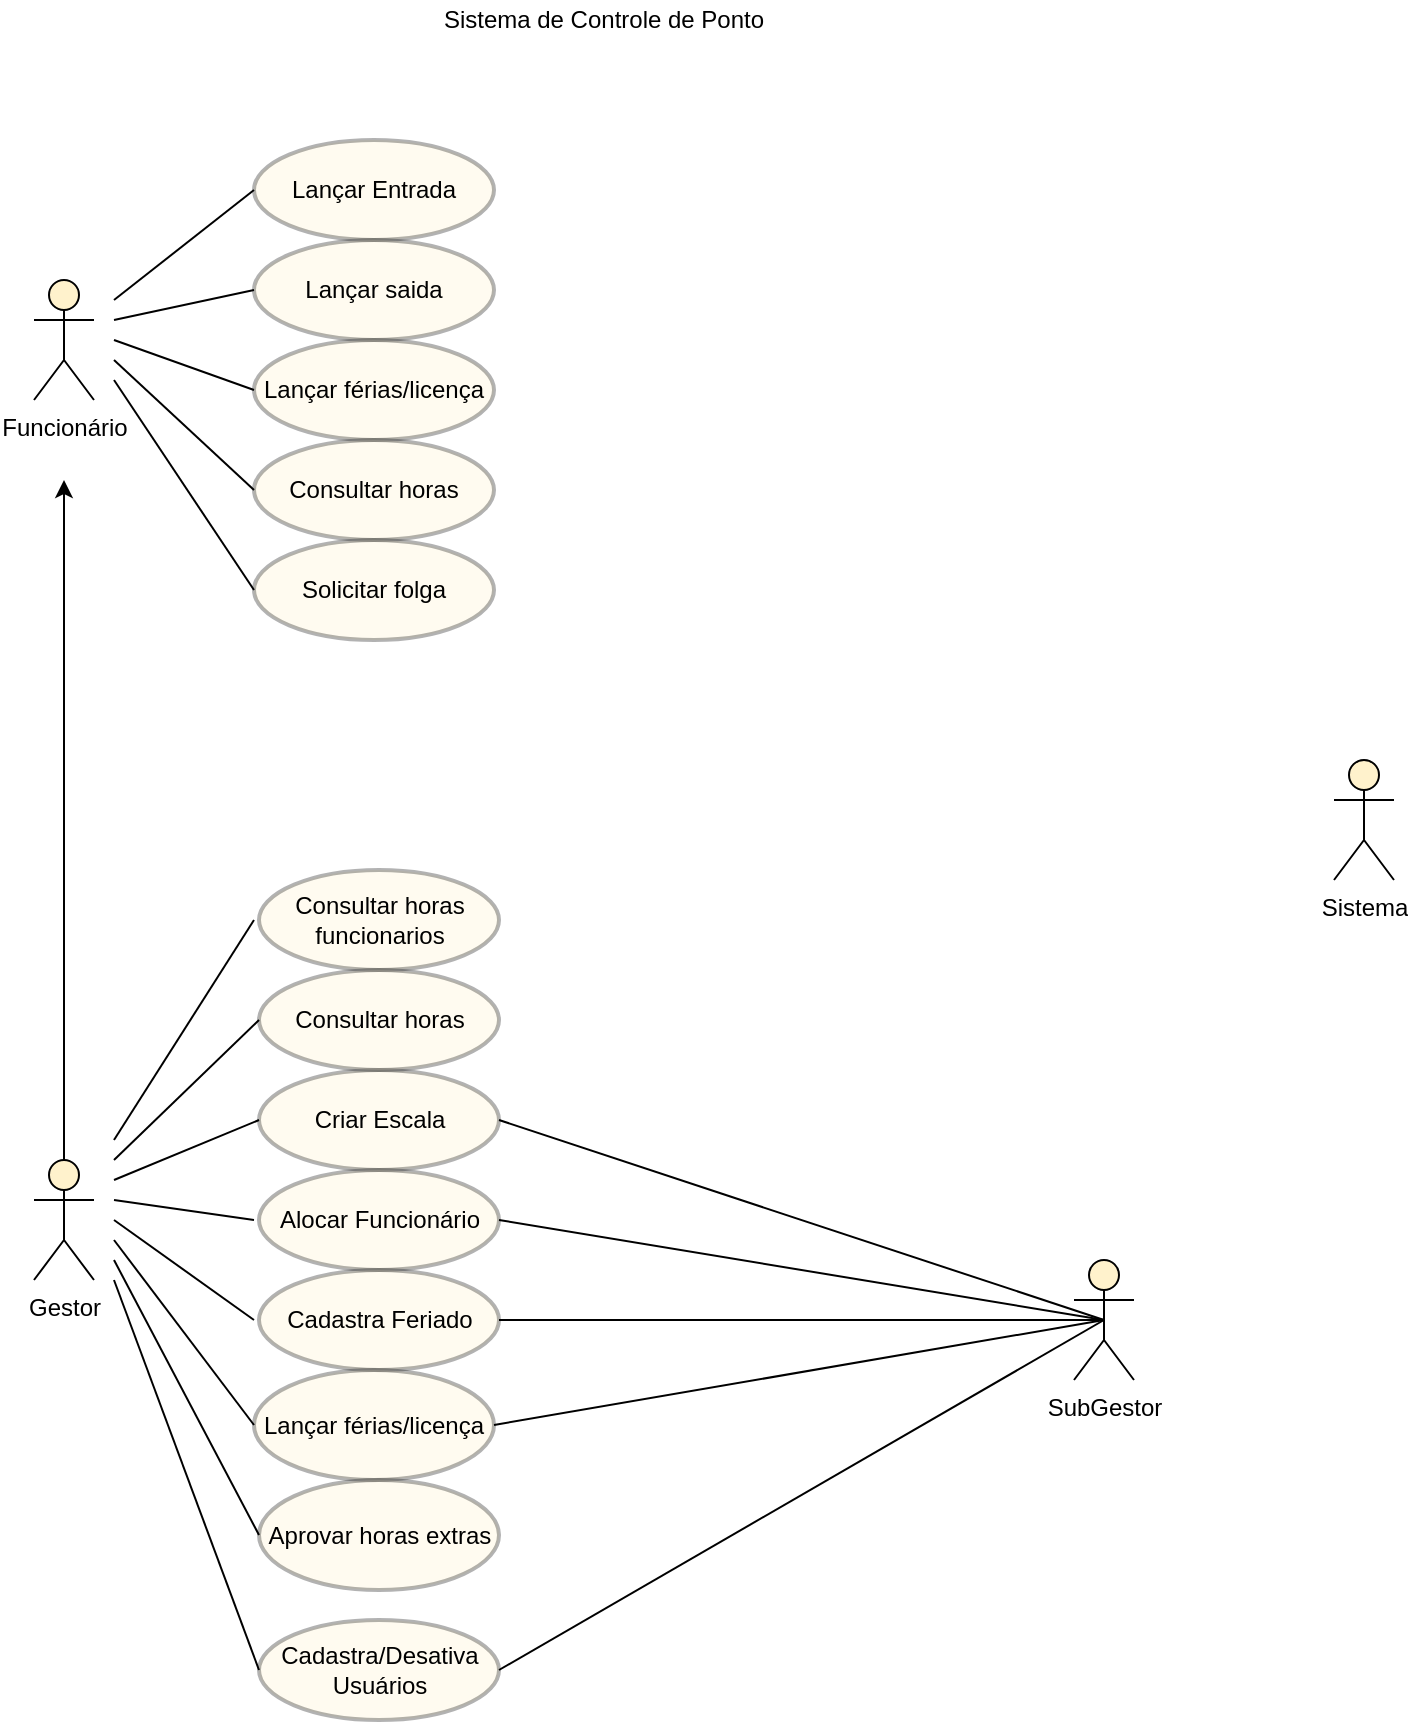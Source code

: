 <mxfile version="13.7.1" type="onedrive"><diagram id="foWhsf25fvCKEfBYoywV" name="Page-1"><mxGraphModel dx="1673" dy="980" grid="1" gridSize="10" guides="1" tooltips="1" connect="1" arrows="1" fold="1" page="1" pageScale="1" pageWidth="850" pageHeight="1100" math="0" shadow="0"><root><mxCell id="0"/><mxCell id="1" parent="0"/><mxCell id="kycE4sIJt7YBiQGmv8bD-1" value="Funcionário&lt;br&gt;" style="shape=umlActor;verticalLabelPosition=bottom;verticalAlign=top;html=1;outlineConnect=0;fillColor=#fff2cc;" parent="1" vertex="1"><mxGeometry x="60" y="160" width="30" height="60" as="geometry"/></mxCell><mxCell id="kycE4sIJt7YBiQGmv8bD-5" value="Sistema de Controle de Ponto" style="text;html=1;align=center;verticalAlign=middle;whiteSpace=wrap;rounded=0;opacity=30;" parent="1" vertex="1"><mxGeometry x="190" y="20" width="310" height="20" as="geometry"/></mxCell><mxCell id="kycE4sIJt7YBiQGmv8bD-8" value="Lançar Entrada" style="ellipse;whiteSpace=wrap;html=1;strokeWidth=2;opacity=30;fillColor=#fff2cc;" parent="1" vertex="1"><mxGeometry x="170" y="90" width="120" height="50" as="geometry"/></mxCell><mxCell id="kycE4sIJt7YBiQGmv8bD-9" value="Lançar saida" style="ellipse;whiteSpace=wrap;html=1;strokeWidth=2;opacity=30;fillColor=#fff2cc;" parent="1" vertex="1"><mxGeometry x="170" y="140" width="120" height="50" as="geometry"/></mxCell><mxCell id="kycE4sIJt7YBiQGmv8bD-10" value="Lançar férias/licença" style="ellipse;whiteSpace=wrap;html=1;strokeWidth=2;opacity=30;fillColor=#fff2cc;" parent="1" vertex="1"><mxGeometry x="170" y="190" width="120" height="50" as="geometry"/></mxCell><mxCell id="kycE4sIJt7YBiQGmv8bD-12" value="Consultar horas" style="ellipse;whiteSpace=wrap;html=1;strokeWidth=2;opacity=30;fillColor=#fff2cc;" parent="1" vertex="1"><mxGeometry x="170" y="240" width="120" height="50" as="geometry"/></mxCell><mxCell id="kycE4sIJt7YBiQGmv8bD-13" value="Solicitar folga&lt;br&gt;" style="ellipse;whiteSpace=wrap;html=1;strokeWidth=2;opacity=30;fillColor=#fff2cc;" parent="1" vertex="1"><mxGeometry x="170" y="290" width="120" height="50" as="geometry"/></mxCell><mxCell id="kycE4sIJt7YBiQGmv8bD-34" value="" style="endArrow=none;html=1;exitX=0;exitY=0.5;exitDx=0;exitDy=0;" parent="1" source="kycE4sIJt7YBiQGmv8bD-8" edge="1"><mxGeometry width="50" height="50" relative="1" as="geometry"><mxPoint x="530" y="330" as="sourcePoint"/><mxPoint x="100" y="170" as="targetPoint"/></mxGeometry></mxCell><mxCell id="33OXJP3kfOeiL8WoAU79-1" value="" style="endArrow=none;html=1;entryX=0;entryY=0.5;entryDx=0;entryDy=0;" parent="1" target="kycE4sIJt7YBiQGmv8bD-9" edge="1"><mxGeometry width="50" height="50" relative="1" as="geometry"><mxPoint x="100" y="180" as="sourcePoint"/><mxPoint x="450" y="380" as="targetPoint"/></mxGeometry></mxCell><mxCell id="33OXJP3kfOeiL8WoAU79-2" value="" style="endArrow=none;html=1;entryX=0;entryY=0.5;entryDx=0;entryDy=0;" parent="1" target="kycE4sIJt7YBiQGmv8bD-10" edge="1"><mxGeometry width="50" height="50" relative="1" as="geometry"><mxPoint x="100" y="190" as="sourcePoint"/><mxPoint x="450" y="380" as="targetPoint"/></mxGeometry></mxCell><mxCell id="33OXJP3kfOeiL8WoAU79-3" value="" style="endArrow=none;html=1;entryX=0;entryY=0.5;entryDx=0;entryDy=0;" parent="1" target="kycE4sIJt7YBiQGmv8bD-12" edge="1"><mxGeometry width="50" height="50" relative="1" as="geometry"><mxPoint x="100" y="200" as="sourcePoint"/><mxPoint x="450" y="380" as="targetPoint"/></mxGeometry></mxCell><mxCell id="33OXJP3kfOeiL8WoAU79-4" value="" style="endArrow=none;html=1;entryX=0;entryY=0.5;entryDx=0;entryDy=0;" parent="1" target="kycE4sIJt7YBiQGmv8bD-13" edge="1"><mxGeometry width="50" height="50" relative="1" as="geometry"><mxPoint x="100" y="210" as="sourcePoint"/><mxPoint x="450" y="380" as="targetPoint"/></mxGeometry></mxCell><mxCell id="KG7OXIrDNvwEWNZNY_vG-3" style="edgeStyle=orthogonalEdgeStyle;rounded=0;orthogonalLoop=1;jettySize=auto;html=1;exitX=0.5;exitY=0.5;exitDx=0;exitDy=0;exitPerimeter=0;" parent="1" source="KG7OXIrDNvwEWNZNY_vG-2" edge="1"><mxGeometry relative="1" as="geometry"><mxPoint x="75" y="260" as="targetPoint"/><Array as="points"><mxPoint x="75" y="430"/><mxPoint x="75" y="430"/></Array></mxGeometry></mxCell><mxCell id="KG7OXIrDNvwEWNZNY_vG-2" value="Gestor" style="shape=umlActor;verticalLabelPosition=bottom;verticalAlign=top;html=1;outlineConnect=0;fillColor=#fff2cc;" parent="1" vertex="1"><mxGeometry x="60" y="600" width="30" height="60" as="geometry"/></mxCell><mxCell id="KG7OXIrDNvwEWNZNY_vG-4" value="SubGestor" style="shape=umlActor;verticalLabelPosition=bottom;verticalAlign=top;html=1;outlineConnect=0;fillColor=#fff2cc;" parent="1" vertex="1"><mxGeometry x="580" y="650" width="30" height="60" as="geometry"/></mxCell><mxCell id="KG7OXIrDNvwEWNZNY_vG-7" value="Criar Escala" style="ellipse;whiteSpace=wrap;html=1;strokeWidth=2;fillColor=#fff2cc;opacity=30;" parent="1" vertex="1"><mxGeometry x="172.5" y="555" width="120" height="50" as="geometry"/></mxCell><mxCell id="KG7OXIrDNvwEWNZNY_vG-8" value="Alocar Funcionário&lt;br&gt;" style="ellipse;whiteSpace=wrap;html=1;strokeWidth=2;fillColor=#fff2cc;opacity=30;" parent="1" vertex="1"><mxGeometry x="172.5" y="605" width="120" height="50" as="geometry"/></mxCell><mxCell id="KG7OXIrDNvwEWNZNY_vG-9" value="Cadastra Feriado" style="ellipse;whiteSpace=wrap;html=1;strokeWidth=2;fillColor=#fff2cc;opacity=30;" parent="1" vertex="1"><mxGeometry x="172.5" y="655" width="120" height="50" as="geometry"/></mxCell><mxCell id="vT3QeHPFJL68Tq0sXoHv-1" value="Consultar horas funcionarios" style="ellipse;whiteSpace=wrap;html=1;strokeWidth=2;opacity=30;fillColor=#fff2cc;" vertex="1" parent="1"><mxGeometry x="172.5" y="455" width="120" height="50" as="geometry"/></mxCell><mxCell id="vT3QeHPFJL68Tq0sXoHv-2" value="Consultar horas" style="ellipse;whiteSpace=wrap;html=1;strokeWidth=2;opacity=30;fillColor=#fff2cc;" vertex="1" parent="1"><mxGeometry x="172.5" y="505" width="120" height="50" as="geometry"/></mxCell><mxCell id="vT3QeHPFJL68Tq0sXoHv-3" value="Lançar férias/licença" style="ellipse;whiteSpace=wrap;html=1;strokeWidth=2;opacity=30;fillColor=#fff2cc;" vertex="1" parent="1"><mxGeometry x="170" y="705" width="120" height="55" as="geometry"/></mxCell><mxCell id="vT3QeHPFJL68Tq0sXoHv-4" value="Aprovar horas extras" style="ellipse;whiteSpace=wrap;html=1;strokeWidth=2;opacity=30;fillColor=#fff2cc;" vertex="1" parent="1"><mxGeometry x="172.5" y="760" width="120" height="55" as="geometry"/></mxCell><mxCell id="vT3QeHPFJL68Tq0sXoHv-5" value="Sistema" style="shape=umlActor;verticalLabelPosition=bottom;verticalAlign=top;html=1;outlineConnect=0;fillColor=#fff2cc;" vertex="1" parent="1"><mxGeometry x="710" y="400" width="30" height="60" as="geometry"/></mxCell><mxCell id="vT3QeHPFJL68Tq0sXoHv-6" value="Cadastra/Desativa Usuários" style="ellipse;whiteSpace=wrap;html=1;strokeWidth=2;fillColor=#fff2cc;opacity=30;" vertex="1" parent="1"><mxGeometry x="172.5" y="830" width="120" height="50" as="geometry"/></mxCell><mxCell id="vT3QeHPFJL68Tq0sXoHv-10" value="" style="endArrow=none;html=1;entryX=1;entryY=0.5;entryDx=0;entryDy=0;exitX=0.5;exitY=0.5;exitDx=0;exitDy=0;exitPerimeter=0;endFill=0;" edge="1" parent="1" source="KG7OXIrDNvwEWNZNY_vG-4" target="vT3QeHPFJL68Tq0sXoHv-3"><mxGeometry width="50" height="50" relative="1" as="geometry"><mxPoint x="690" y="690" as="sourcePoint"/><mxPoint x="740" y="640" as="targetPoint"/></mxGeometry></mxCell><mxCell id="vT3QeHPFJL68Tq0sXoHv-11" value="" style="endArrow=none;html=1;entryX=1;entryY=0.5;entryDx=0;entryDy=0;exitX=0.5;exitY=0.5;exitDx=0;exitDy=0;exitPerimeter=0;endFill=0;" edge="1" parent="1" source="KG7OXIrDNvwEWNZNY_vG-4" target="KG7OXIrDNvwEWNZNY_vG-7"><mxGeometry width="50" height="50" relative="1" as="geometry"><mxPoint x="690" y="690" as="sourcePoint"/><mxPoint x="740" y="640" as="targetPoint"/></mxGeometry></mxCell><mxCell id="vT3QeHPFJL68Tq0sXoHv-12" value="" style="endArrow=none;html=1;entryX=1;entryY=0.5;entryDx=0;entryDy=0;endFill=0;" edge="1" parent="1" target="vT3QeHPFJL68Tq0sXoHv-6"><mxGeometry width="50" height="50" relative="1" as="geometry"><mxPoint x="595" y="680" as="sourcePoint"/><mxPoint x="740" y="640" as="targetPoint"/></mxGeometry></mxCell><mxCell id="vT3QeHPFJL68Tq0sXoHv-13" value="" style="endArrow=none;html=1;exitX=0.5;exitY=0.5;exitDx=0;exitDy=0;exitPerimeter=0;endFill=0;" edge="1" parent="1" source="KG7OXIrDNvwEWNZNY_vG-4"><mxGeometry width="50" height="50" relative="1" as="geometry"><mxPoint x="242.5" y="680" as="sourcePoint"/><mxPoint x="292.5" y="630" as="targetPoint"/></mxGeometry></mxCell><mxCell id="vT3QeHPFJL68Tq0sXoHv-14" value="" style="endArrow=none;html=1;entryX=1;entryY=0.5;entryDx=0;entryDy=0;exitX=0.5;exitY=0.5;exitDx=0;exitDy=0;exitPerimeter=0;endFill=0;" edge="1" parent="1" source="KG7OXIrDNvwEWNZNY_vG-4" target="KG7OXIrDNvwEWNZNY_vG-9"><mxGeometry width="50" height="50" relative="1" as="geometry"><mxPoint x="600" y="880" as="sourcePoint"/><mxPoint x="650" y="830" as="targetPoint"/></mxGeometry></mxCell><mxCell id="vT3QeHPFJL68Tq0sXoHv-21" value="" style="endArrow=none;html=1;entryX=1;entryY=0.5;entryDx=0;entryDy=0;endFill=0;" edge="1" parent="1"><mxGeometry width="50" height="50" relative="1" as="geometry"><mxPoint x="100" y="590" as="sourcePoint"/><mxPoint x="170" y="480" as="targetPoint"/></mxGeometry></mxCell><mxCell id="vT3QeHPFJL68Tq0sXoHv-22" value="" style="endArrow=none;html=1;entryX=0;entryY=0.5;entryDx=0;entryDy=0;endFill=0;" edge="1" parent="1" target="vT3QeHPFJL68Tq0sXoHv-2"><mxGeometry width="50" height="50" relative="1" as="geometry"><mxPoint x="100" y="600" as="sourcePoint"/><mxPoint x="180" y="490" as="targetPoint"/></mxGeometry></mxCell><mxCell id="vT3QeHPFJL68Tq0sXoHv-23" value="" style="endArrow=none;html=1;entryX=0;entryY=0.5;entryDx=0;entryDy=0;endFill=0;" edge="1" parent="1" target="KG7OXIrDNvwEWNZNY_vG-7"><mxGeometry width="50" height="50" relative="1" as="geometry"><mxPoint x="100" y="610" as="sourcePoint"/><mxPoint x="182.5" y="540" as="targetPoint"/></mxGeometry></mxCell><mxCell id="vT3QeHPFJL68Tq0sXoHv-24" value="" style="endArrow=none;html=1;endFill=0;" edge="1" parent="1"><mxGeometry width="50" height="50" relative="1" as="geometry"><mxPoint x="100" y="620" as="sourcePoint"/><mxPoint x="170" y="630" as="targetPoint"/></mxGeometry></mxCell><mxCell id="vT3QeHPFJL68Tq0sXoHv-25" value="" style="endArrow=none;html=1;endFill=0;" edge="1" parent="1"><mxGeometry width="50" height="50" relative="1" as="geometry"><mxPoint x="100" y="630" as="sourcePoint"/><mxPoint x="170" y="680" as="targetPoint"/></mxGeometry></mxCell><mxCell id="vT3QeHPFJL68Tq0sXoHv-26" value="" style="endArrow=none;html=1;endFill=0;entryX=0;entryY=0.5;entryDx=0;entryDy=0;" edge="1" parent="1" target="vT3QeHPFJL68Tq0sXoHv-3"><mxGeometry width="50" height="50" relative="1" as="geometry"><mxPoint x="100" y="640" as="sourcePoint"/><mxPoint x="180" y="690" as="targetPoint"/></mxGeometry></mxCell><mxCell id="vT3QeHPFJL68Tq0sXoHv-27" value="" style="endArrow=none;html=1;endFill=0;entryX=0;entryY=0.5;entryDx=0;entryDy=0;" edge="1" parent="1" target="vT3QeHPFJL68Tq0sXoHv-4"><mxGeometry width="50" height="50" relative="1" as="geometry"><mxPoint x="100" y="650" as="sourcePoint"/><mxPoint x="180" y="742.5" as="targetPoint"/></mxGeometry></mxCell><mxCell id="vT3QeHPFJL68Tq0sXoHv-28" value="" style="endArrow=none;html=1;endFill=0;entryX=0;entryY=0.5;entryDx=0;entryDy=0;" edge="1" parent="1" target="vT3QeHPFJL68Tq0sXoHv-6"><mxGeometry width="50" height="50" relative="1" as="geometry"><mxPoint x="100" y="660" as="sourcePoint"/><mxPoint x="182.5" y="797.5" as="targetPoint"/></mxGeometry></mxCell></root></mxGraphModel></diagram></mxfile>